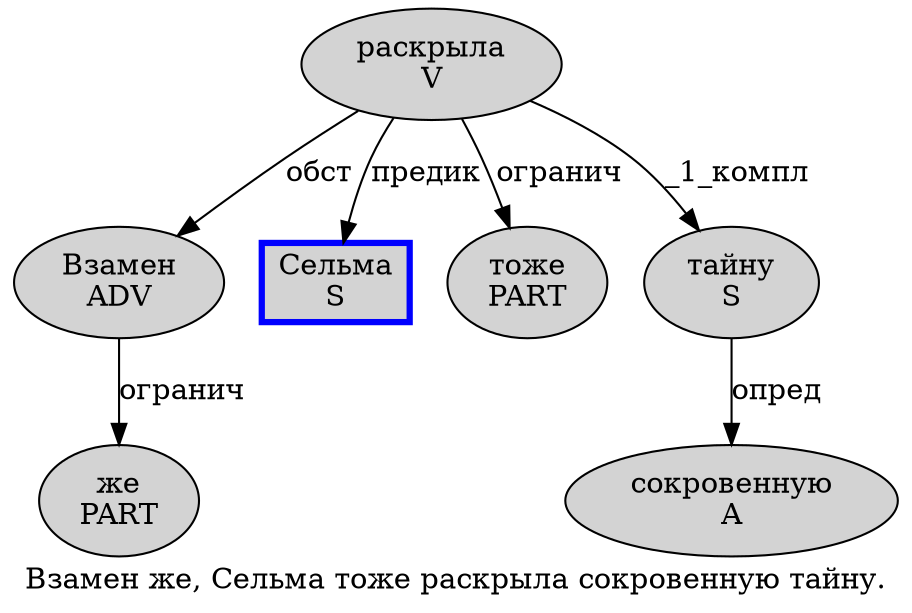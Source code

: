 digraph SENTENCE_648 {
	graph [label="Взамен же, Сельма тоже раскрыла сокровенную тайну."]
	node [style=filled]
		0 [label="Взамен
ADV" color="" fillcolor=lightgray penwidth=1 shape=ellipse]
		1 [label="же
PART" color="" fillcolor=lightgray penwidth=1 shape=ellipse]
		3 [label="Сельма
S" color=blue fillcolor=lightgray penwidth=3 shape=box]
		4 [label="тоже
PART" color="" fillcolor=lightgray penwidth=1 shape=ellipse]
		5 [label="раскрыла
V" color="" fillcolor=lightgray penwidth=1 shape=ellipse]
		6 [label="сокровенную
A" color="" fillcolor=lightgray penwidth=1 shape=ellipse]
		7 [label="тайну
S" color="" fillcolor=lightgray penwidth=1 shape=ellipse]
			7 -> 6 [label="опред"]
			0 -> 1 [label="огранич"]
			5 -> 0 [label="обст"]
			5 -> 3 [label="предик"]
			5 -> 4 [label="огранич"]
			5 -> 7 [label="_1_компл"]
}